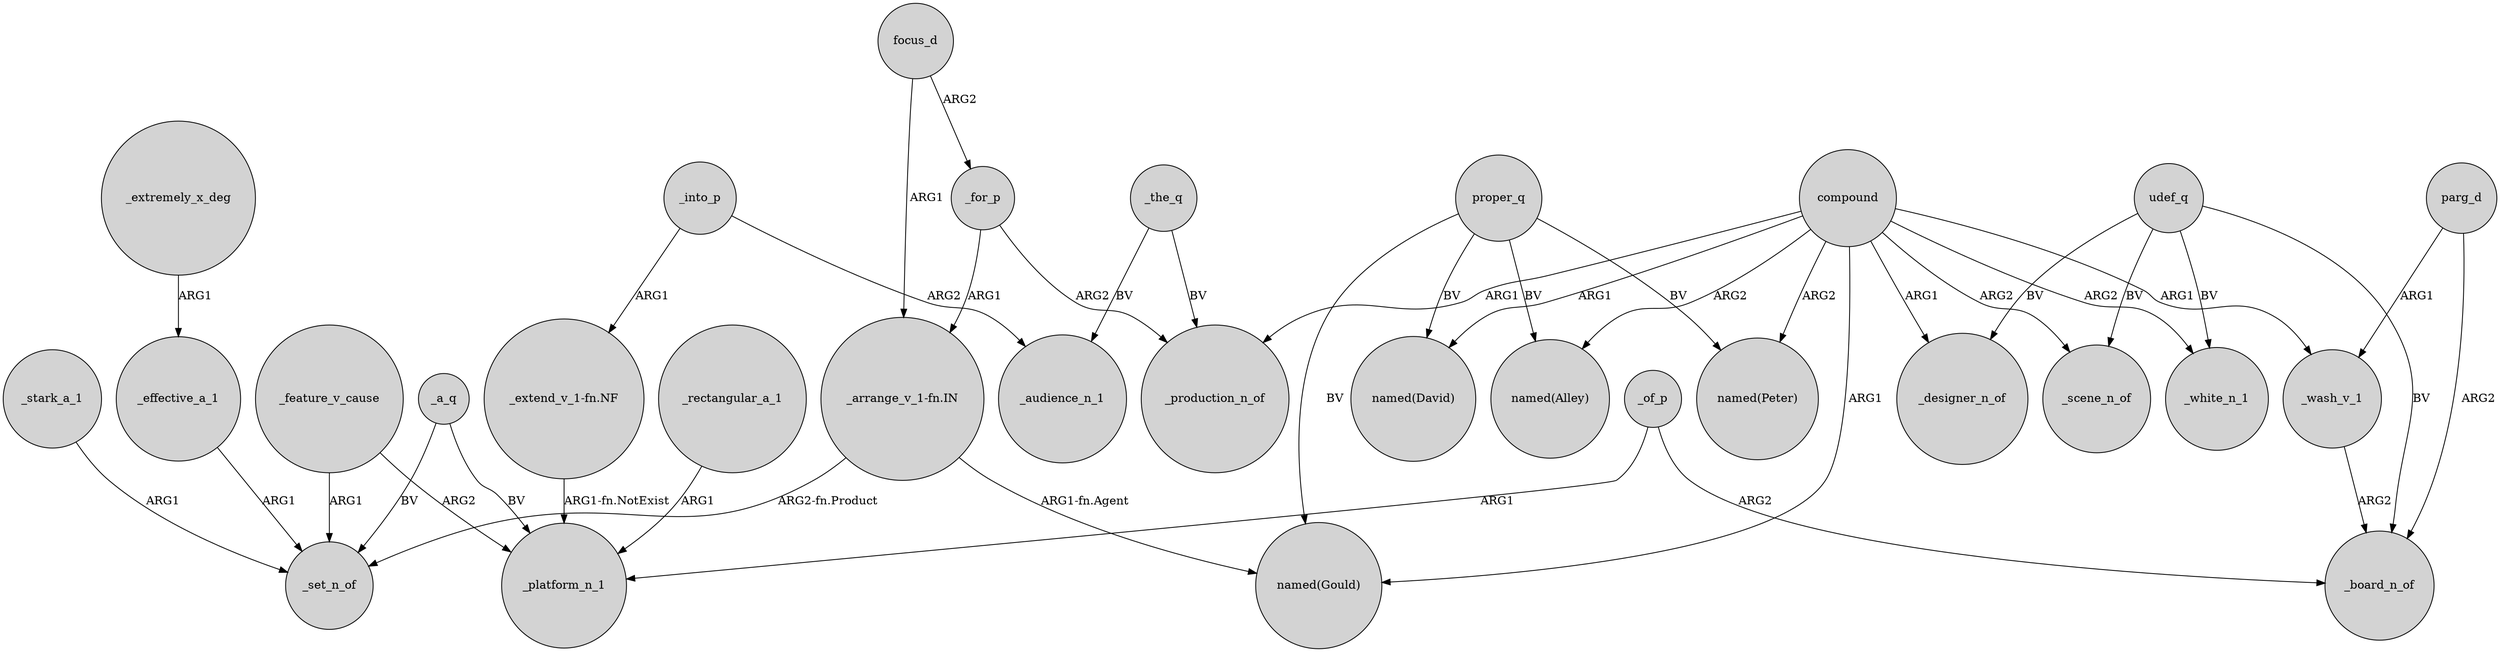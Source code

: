 digraph {
	node [shape=circle style=filled]
	"_arrange_v_1-fn.IN" -> _set_n_of [label="ARG2-fn.Product"]
	compound -> "named(Alley)" [label=ARG2]
	compound -> _production_n_of [label=ARG1]
	proper_q -> "named(Alley)" [label=BV]
	_the_q -> _production_n_of [label=BV]
	udef_q -> _white_n_1 [label=BV]
	_for_p -> "_arrange_v_1-fn.IN" [label=ARG1]
	udef_q -> _board_n_of [label=BV]
	compound -> _white_n_1 [label=ARG2]
	_feature_v_cause -> _platform_n_1 [label=ARG2]
	_stark_a_1 -> _set_n_of [label=ARG1]
	_effective_a_1 -> _set_n_of [label=ARG1]
	proper_q -> "named(Peter)" [label=BV]
	focus_d -> _for_p [label=ARG2]
	_a_q -> _set_n_of [label=BV]
	compound -> "named(Peter)" [label=ARG2]
	udef_q -> _designer_n_of [label=BV]
	_into_p -> "_extend_v_1-fn.NF" [label=ARG1]
	compound -> "named(Gould)" [label=ARG1]
	_rectangular_a_1 -> _platform_n_1 [label=ARG1]
	udef_q -> _scene_n_of [label=BV]
	_a_q -> _platform_n_1 [label=BV]
	_feature_v_cause -> _set_n_of [label=ARG1]
	parg_d -> _wash_v_1 [label=ARG1]
	"_arrange_v_1-fn.IN" -> "named(Gould)" [label="ARG1-fn.Agent"]
	_extremely_x_deg -> _effective_a_1 [label=ARG1]
	proper_q -> "named(Gould)" [label=BV]
	"_extend_v_1-fn.NF" -> _platform_n_1 [label="ARG1-fn.NotExist"]
	focus_d -> "_arrange_v_1-fn.IN" [label=ARG1]
	_into_p -> _audience_n_1 [label=ARG2]
	_for_p -> _production_n_of [label=ARG2]
	_of_p -> _platform_n_1 [label=ARG1]
	parg_d -> _board_n_of [label=ARG2]
	_of_p -> _board_n_of [label=ARG2]
	compound -> _wash_v_1 [label=ARG1]
	_the_q -> _audience_n_1 [label=BV]
	proper_q -> "named(David)" [label=BV]
	compound -> _scene_n_of [label=ARG2]
	_wash_v_1 -> _board_n_of [label=ARG2]
	compound -> _designer_n_of [label=ARG1]
	compound -> "named(David)" [label=ARG1]
}
